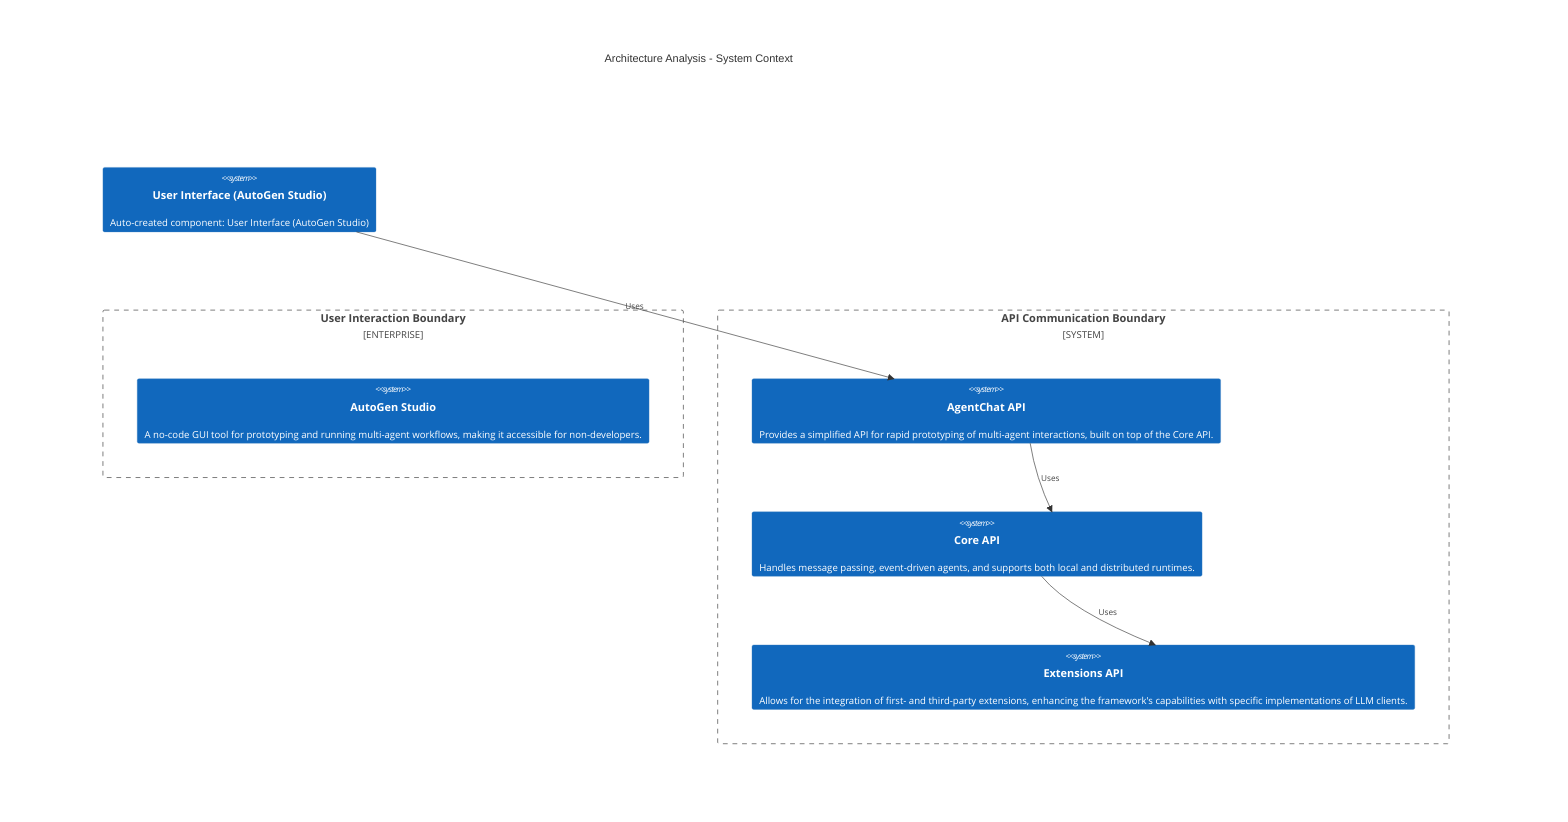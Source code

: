 C4Context
    title Architecture Analysis - System Context
    Enterprise_Boundary(tb_User_Interaction_Boundary, "User Interaction Boundary") {
        System(AutoGen_Studio, "AutoGen Studio", "A no-code GUI tool for prototyping and running multi-agent workflows, making it accessible for non-developers.")
        System(AgentChat_API, "AgentChat API", "Provides a simplified API for rapid prototyping of multi-agent interactions, built on top of the Core API.")
    }
    System_Boundary(tb_API_Communication_Boundary, "API Communication Boundary") {
        System(AgentChat_API, "AgentChat API", "Provides a simplified API for rapid prototyping of multi-agent interactions, built on top of the Core API.")
        System(Core_API, "Core API", "Handles message passing, event-driven agents, and supports both local and distributed runtimes.")
        System(Extensions_API, "Extensions API", "Allows for the integration of first- and third-party extensions, enhancing the framework's capabilities with specific implementations of LLM clients.")
    }
    System(User_Interface__AutoGen_Studio_, "User Interface (AutoGen Studio)", "Auto-created component: User Interface (AutoGen Studio)")

    Rel(User_Interface__AutoGen_Studio_, AgentChat_API, "Uses")
    Rel(AgentChat_API, Core_API, "Uses")
    Rel(Core_API, Extensions_API, "Uses")